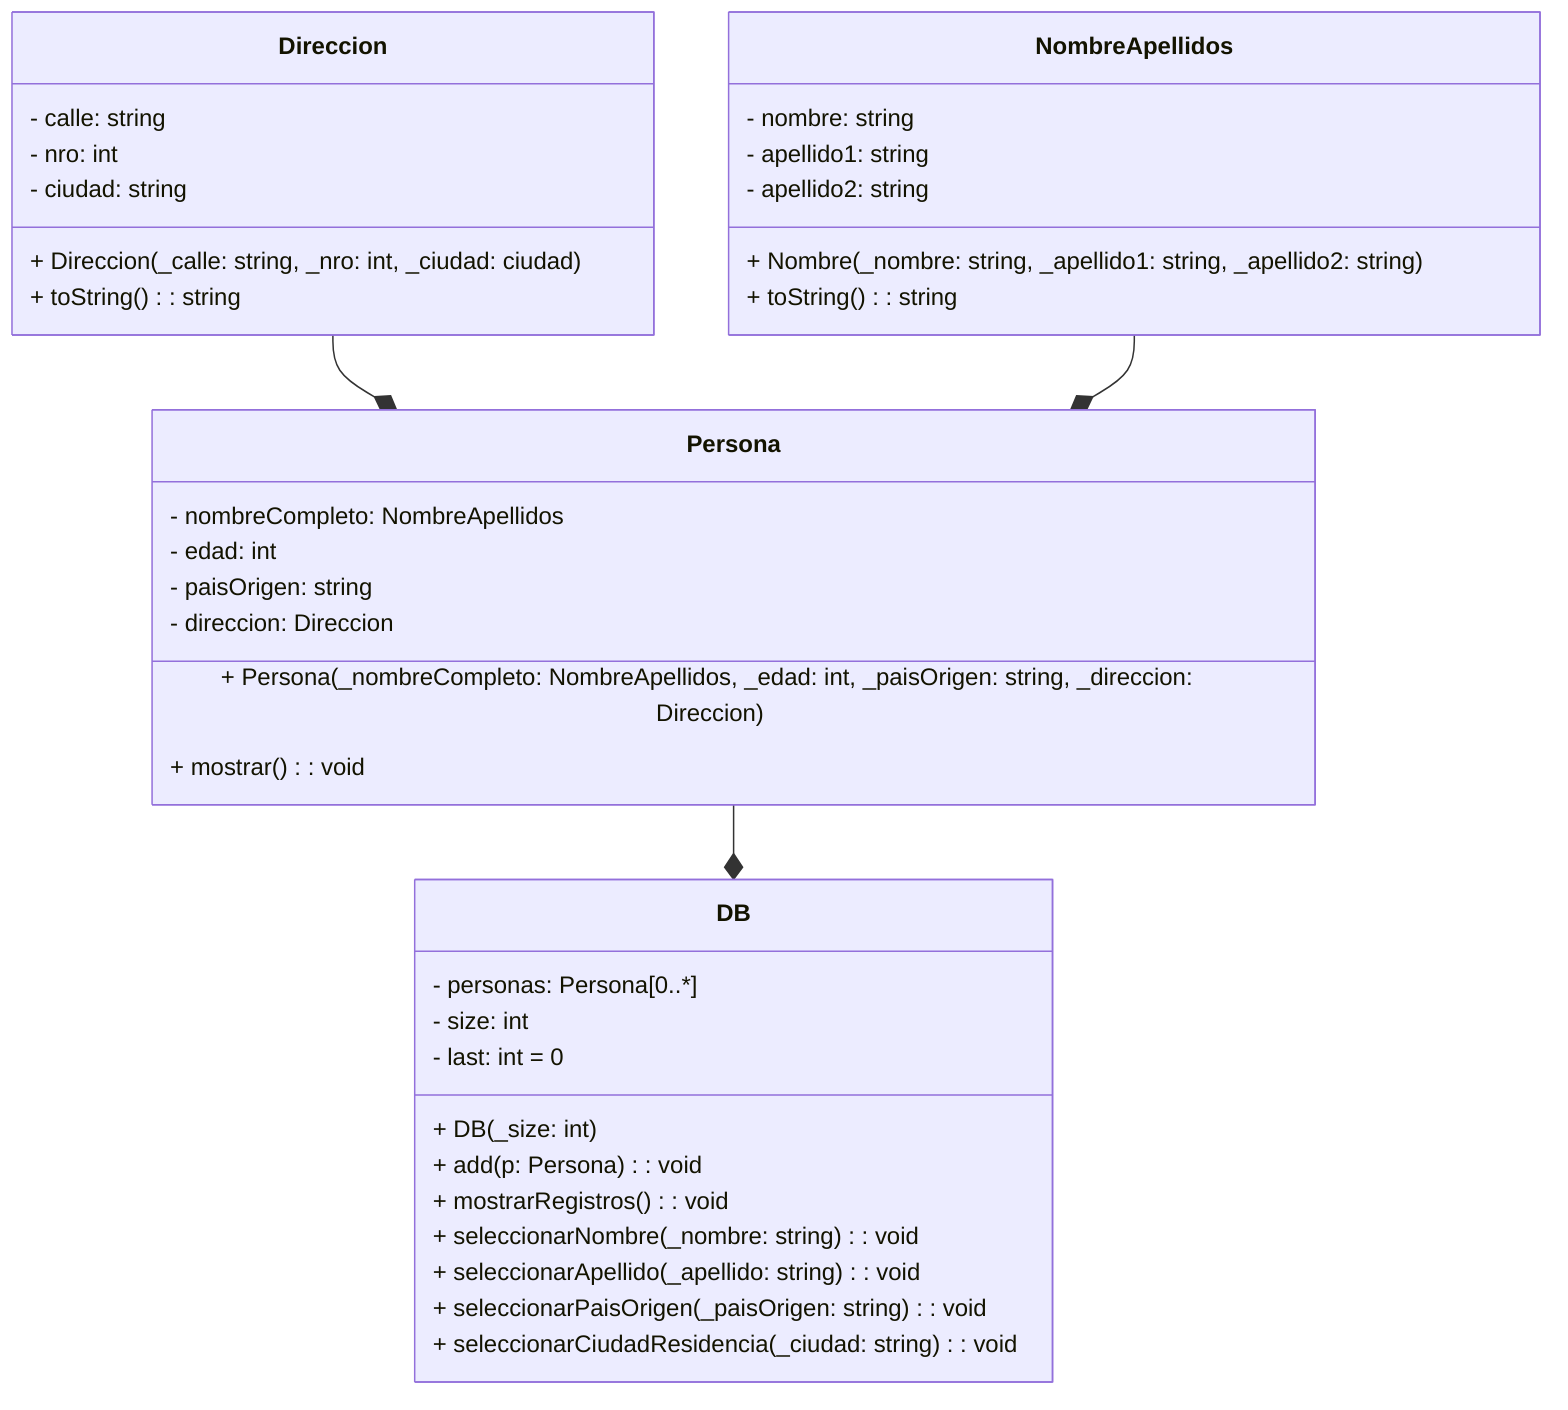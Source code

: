 classDiagram

class NombreApellidos{
    - nombre: string
    - apellido1: string
    - apellido2: string

    + Nombre(_nombre: string, _apellido1: string, _apellido2: string)
    + toString(): string
}

class Direccion{
    - calle: string
    - nro: int
    - ciudad: string

    + Direccion(_calle: string, _nro: int, _ciudad: ciudad)
    + toString(): string
}

class Persona{
    - nombreCompleto: NombreApellidos
    - edad: int
    - paisOrigen: string
    - direccion: Direccion

    + Persona(_nombreCompleto: NombreApellidos, _edad: int, _paisOrigen: string, _direccion: Direccion )
    + mostrar(): void
}

class DB{
    - personas: Persona[0..*]
    - size: int
    - last: int = 0

    + DB(_size: int)
    + add(p: Persona): void
    + mostrarRegistros(): void
    + seleccionarNombre(_nombre: string): void
    + seleccionarApellido(_apellido: string): void
    + seleccionarPaisOrigen(_paisOrigen: string): void
    + seleccionarCiudadResidencia(_ciudad: string): void

}


direction BT
DB *-- Persona

Persona *-- Direccion
Persona *-- NombreApellidos